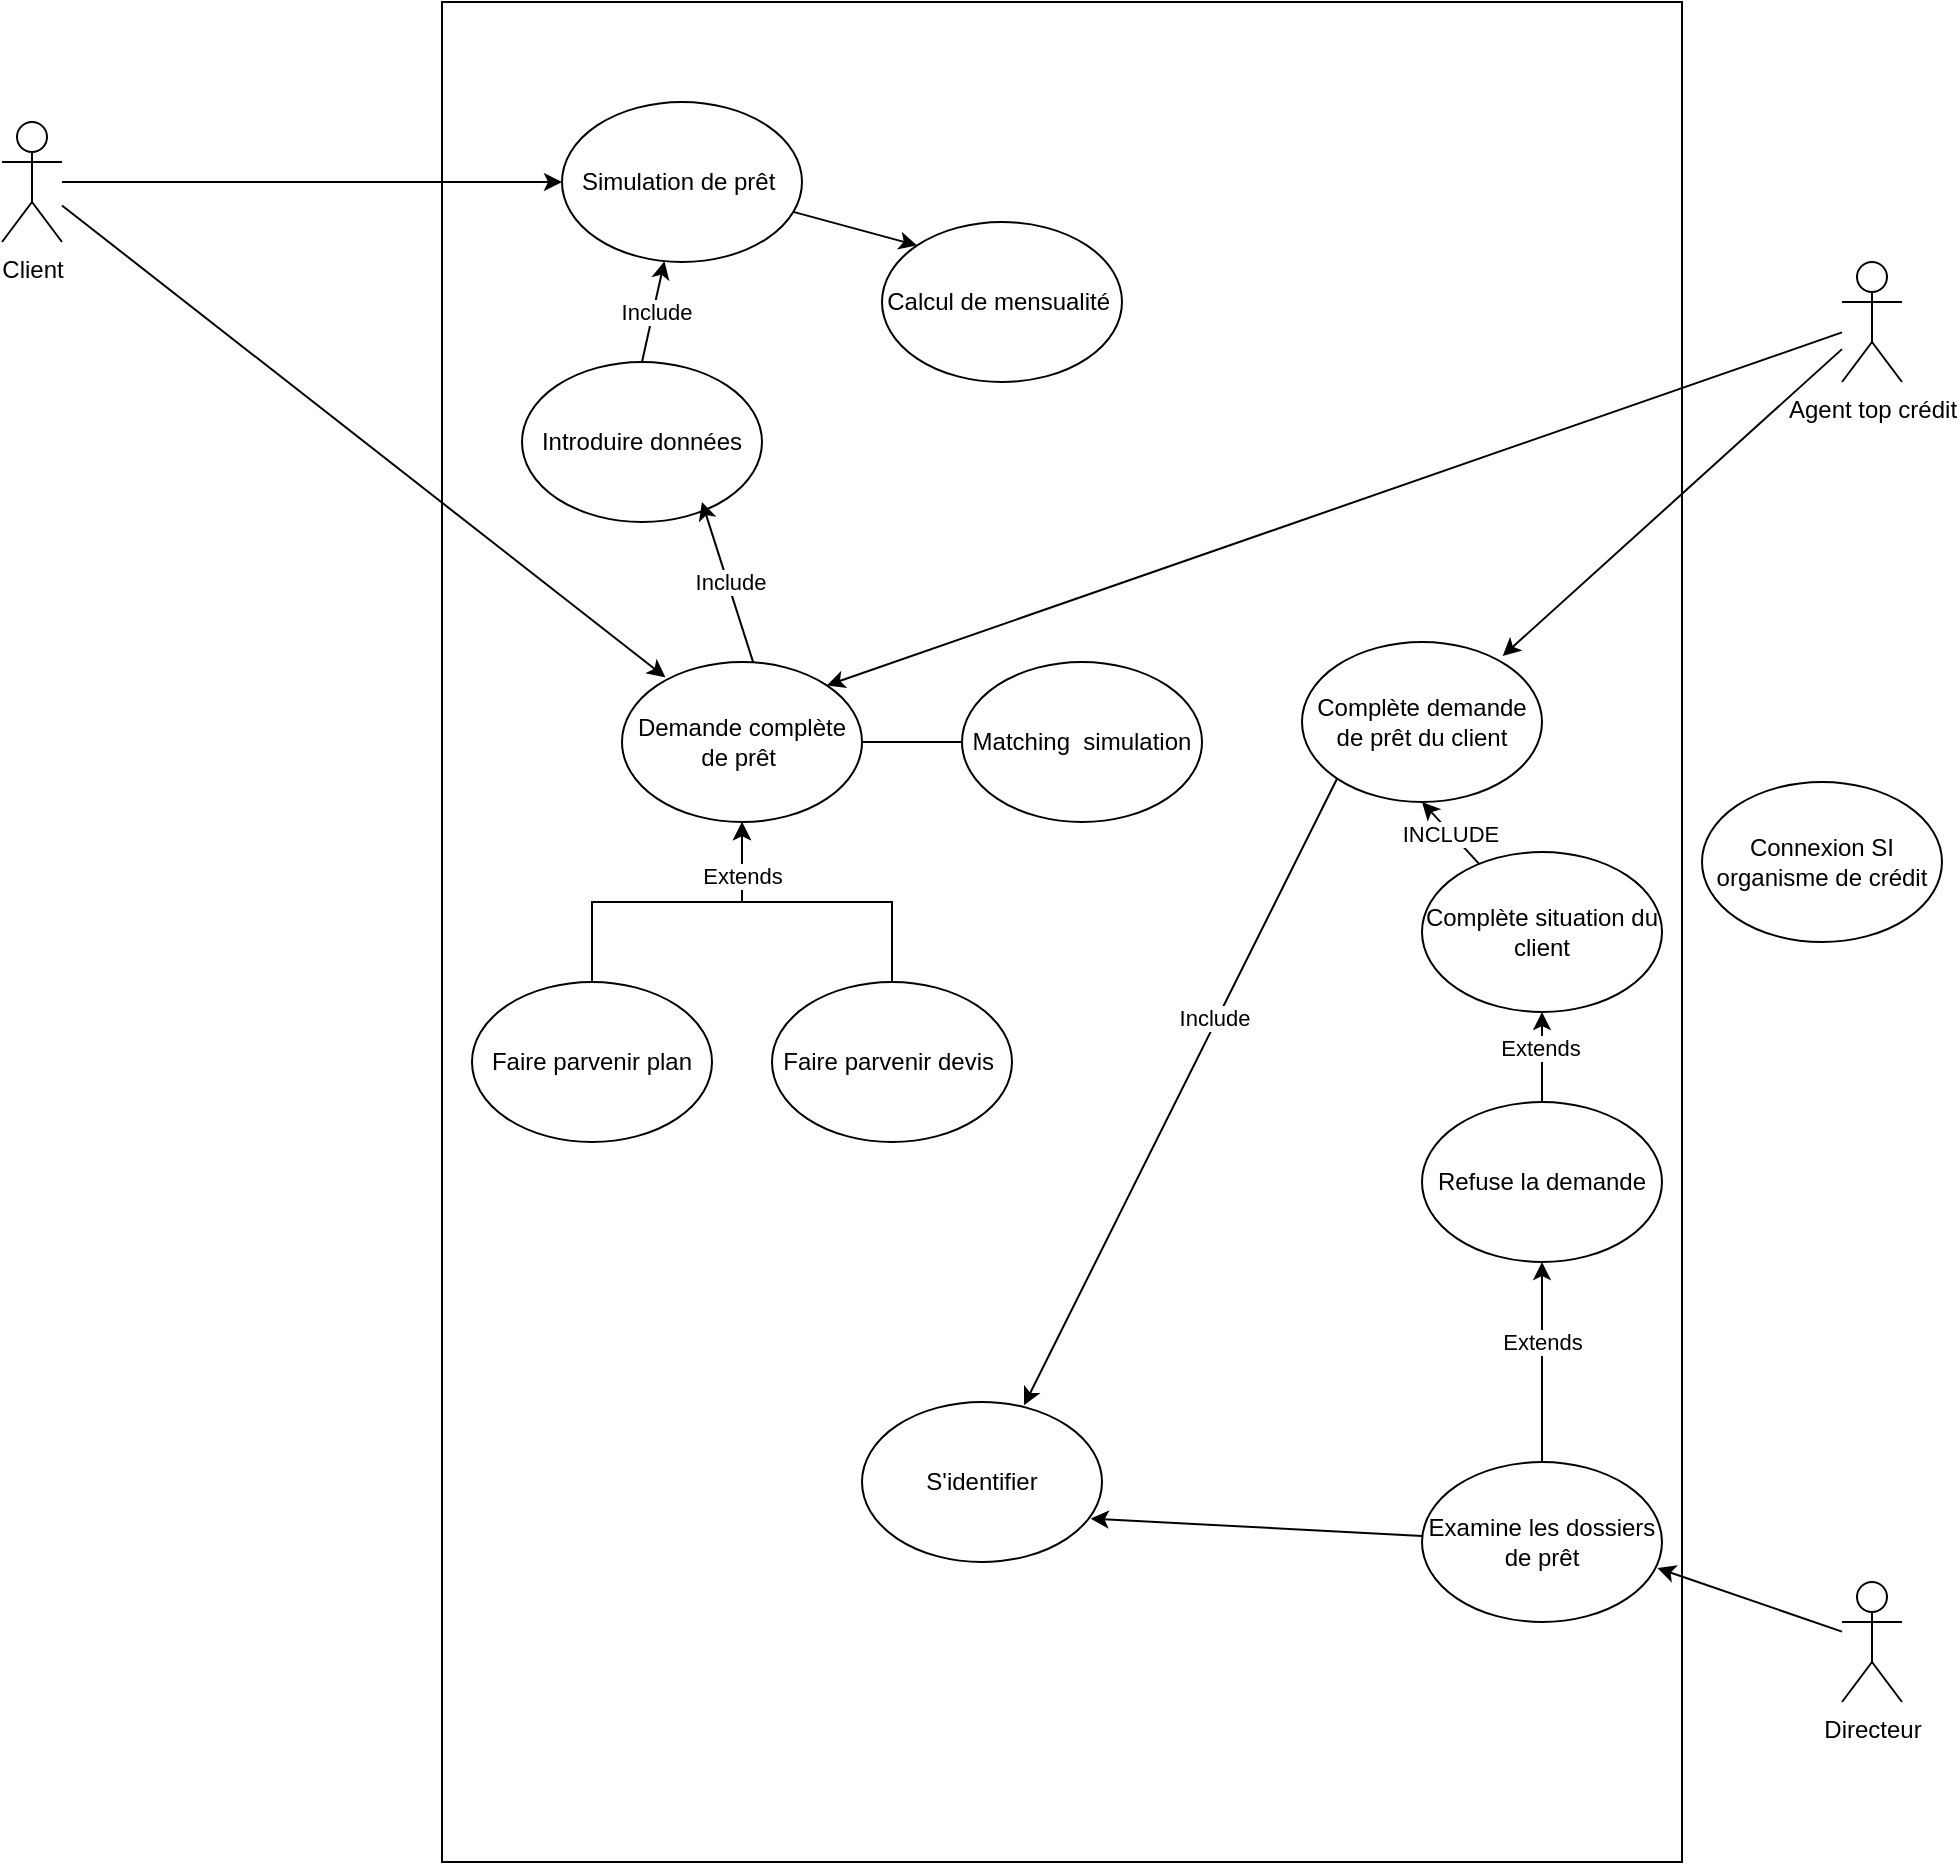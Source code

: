 <mxfile version="20.4.1" type="github">
  <diagram id="sLfjdKfzsrojfRRoex2J" name="Page-1">
    <mxGraphModel dx="2610" dy="1045" grid="1" gridSize="10" guides="1" tooltips="1" connect="1" arrows="1" fold="1" page="1" pageScale="1" pageWidth="827" pageHeight="1169" math="0" shadow="0">
      <root>
        <mxCell id="0" />
        <mxCell id="1" parent="0" />
        <mxCell id="UNbvl4Z_Z1AyvjZRaRcP-1" value="" style="rounded=0;whiteSpace=wrap;html=1;" vertex="1" parent="1">
          <mxGeometry x="170" y="80" width="620" height="930" as="geometry" />
        </mxCell>
        <mxCell id="UNbvl4Z_Z1AyvjZRaRcP-27" style="edgeStyle=orthogonalEdgeStyle;rounded=0;orthogonalLoop=1;jettySize=auto;html=1;" edge="1" parent="1" source="UNbvl4Z_Z1AyvjZRaRcP-4" target="UNbvl4Z_Z1AyvjZRaRcP-25">
          <mxGeometry relative="1" as="geometry" />
        </mxCell>
        <mxCell id="UNbvl4Z_Z1AyvjZRaRcP-4" value="Client" style="shape=umlActor;verticalLabelPosition=bottom;verticalAlign=top;html=1;outlineConnect=0;" vertex="1" parent="1">
          <mxGeometry x="-50" y="140" width="30" height="60" as="geometry" />
        </mxCell>
        <mxCell id="UNbvl4Z_Z1AyvjZRaRcP-5" value="Agent top crédit" style="shape=umlActor;verticalLabelPosition=bottom;verticalAlign=top;html=1;outlineConnect=0;" vertex="1" parent="1">
          <mxGeometry x="870" y="210" width="30" height="60" as="geometry" />
        </mxCell>
        <mxCell id="UNbvl4Z_Z1AyvjZRaRcP-6" value="Directeur" style="shape=umlActor;verticalLabelPosition=bottom;verticalAlign=top;html=1;outlineConnect=0;" vertex="1" parent="1">
          <mxGeometry x="870" y="870" width="30" height="60" as="geometry" />
        </mxCell>
        <mxCell id="UNbvl4Z_Z1AyvjZRaRcP-39" style="edgeStyle=orthogonalEdgeStyle;rounded=0;orthogonalLoop=1;jettySize=auto;html=1;entryX=0.5;entryY=1;entryDx=0;entryDy=0;" edge="1" parent="1" source="UNbvl4Z_Z1AyvjZRaRcP-12" target="UNbvl4Z_Z1AyvjZRaRcP-23">
          <mxGeometry relative="1" as="geometry" />
        </mxCell>
        <mxCell id="UNbvl4Z_Z1AyvjZRaRcP-12" value="Faire parvenir devis&amp;nbsp;" style="ellipse;whiteSpace=wrap;html=1;" vertex="1" parent="1">
          <mxGeometry x="335" y="570" width="120" height="80" as="geometry" />
        </mxCell>
        <mxCell id="UNbvl4Z_Z1AyvjZRaRcP-13" value="S&#39;identifier" style="ellipse;whiteSpace=wrap;html=1;" vertex="1" parent="1">
          <mxGeometry x="380" y="780" width="120" height="80" as="geometry" />
        </mxCell>
        <mxCell id="UNbvl4Z_Z1AyvjZRaRcP-48" style="edgeStyle=orthogonalEdgeStyle;rounded=0;orthogonalLoop=1;jettySize=auto;html=1;entryX=0.5;entryY=1;entryDx=0;entryDy=0;" edge="1" parent="1" source="UNbvl4Z_Z1AyvjZRaRcP-16" target="UNbvl4Z_Z1AyvjZRaRcP-21">
          <mxGeometry relative="1" as="geometry" />
        </mxCell>
        <mxCell id="UNbvl4Z_Z1AyvjZRaRcP-50" value="Extends" style="edgeLabel;html=1;align=center;verticalAlign=middle;resizable=0;points=[];" vertex="1" connectable="0" parent="UNbvl4Z_Z1AyvjZRaRcP-48">
          <mxGeometry x="0.225" y="1" relative="1" as="geometry">
            <mxPoint as="offset" />
          </mxGeometry>
        </mxCell>
        <mxCell id="UNbvl4Z_Z1AyvjZRaRcP-16" value="Refuse la demande" style="ellipse;whiteSpace=wrap;html=1;" vertex="1" parent="1">
          <mxGeometry x="660" y="630" width="120" height="80" as="geometry" />
        </mxCell>
        <mxCell id="UNbvl4Z_Z1AyvjZRaRcP-38" style="edgeStyle=orthogonalEdgeStyle;rounded=0;orthogonalLoop=1;jettySize=auto;html=1;" edge="1" parent="1" source="UNbvl4Z_Z1AyvjZRaRcP-17" target="UNbvl4Z_Z1AyvjZRaRcP-23">
          <mxGeometry relative="1" as="geometry" />
        </mxCell>
        <mxCell id="UNbvl4Z_Z1AyvjZRaRcP-40" value="Extends" style="edgeLabel;html=1;align=center;verticalAlign=middle;resizable=0;points=[];" vertex="1" connectable="0" parent="UNbvl4Z_Z1AyvjZRaRcP-38">
          <mxGeometry x="0.66" relative="1" as="geometry">
            <mxPoint as="offset" />
          </mxGeometry>
        </mxCell>
        <mxCell id="UNbvl4Z_Z1AyvjZRaRcP-17" value="Faire parvenir plan" style="ellipse;whiteSpace=wrap;html=1;" vertex="1" parent="1">
          <mxGeometry x="185" y="570" width="120" height="80" as="geometry" />
        </mxCell>
        <mxCell id="UNbvl4Z_Z1AyvjZRaRcP-19" value="Complète demande de prêt du client" style="ellipse;whiteSpace=wrap;html=1;" vertex="1" parent="1">
          <mxGeometry x="600" y="400" width="120" height="80" as="geometry" />
        </mxCell>
        <mxCell id="UNbvl4Z_Z1AyvjZRaRcP-21" value="Complète situation du client" style="ellipse;whiteSpace=wrap;html=1;" vertex="1" parent="1">
          <mxGeometry x="660" y="505" width="120" height="80" as="geometry" />
        </mxCell>
        <mxCell id="UNbvl4Z_Z1AyvjZRaRcP-52" style="edgeStyle=orthogonalEdgeStyle;rounded=0;orthogonalLoop=1;jettySize=auto;html=1;entryX=0.5;entryY=1;entryDx=0;entryDy=0;" edge="1" parent="1" source="UNbvl4Z_Z1AyvjZRaRcP-22" target="UNbvl4Z_Z1AyvjZRaRcP-16">
          <mxGeometry relative="1" as="geometry" />
        </mxCell>
        <mxCell id="UNbvl4Z_Z1AyvjZRaRcP-53" value="Extends" style="edgeLabel;html=1;align=center;verticalAlign=middle;resizable=0;points=[];" vertex="1" connectable="0" parent="UNbvl4Z_Z1AyvjZRaRcP-52">
          <mxGeometry x="0.207" relative="1" as="geometry">
            <mxPoint as="offset" />
          </mxGeometry>
        </mxCell>
        <mxCell id="UNbvl4Z_Z1AyvjZRaRcP-22" value="Examine les dossiers de prêt" style="ellipse;whiteSpace=wrap;html=1;" vertex="1" parent="1">
          <mxGeometry x="660" y="810" width="120" height="80" as="geometry" />
        </mxCell>
        <mxCell id="UNbvl4Z_Z1AyvjZRaRcP-58" style="edgeStyle=orthogonalEdgeStyle;rounded=0;orthogonalLoop=1;jettySize=auto;html=1;entryX=0.167;entryY=0.75;entryDx=0;entryDy=0;entryPerimeter=0;" edge="1" parent="1" source="UNbvl4Z_Z1AyvjZRaRcP-23" target="UNbvl4Z_Z1AyvjZRaRcP-41">
          <mxGeometry relative="1" as="geometry">
            <Array as="points">
              <mxPoint x="450" y="450" />
            </Array>
          </mxGeometry>
        </mxCell>
        <mxCell id="UNbvl4Z_Z1AyvjZRaRcP-23" value="Demande complète de prêt&amp;nbsp;" style="ellipse;whiteSpace=wrap;html=1;" vertex="1" parent="1">
          <mxGeometry x="260" y="410" width="120" height="80" as="geometry" />
        </mxCell>
        <mxCell id="UNbvl4Z_Z1AyvjZRaRcP-24" value="Calcul de mensualité&amp;nbsp;" style="ellipse;whiteSpace=wrap;html=1;" vertex="1" parent="1">
          <mxGeometry x="390" y="190" width="120" height="80" as="geometry" />
        </mxCell>
        <mxCell id="UNbvl4Z_Z1AyvjZRaRcP-25" value="Simulation de prêt&amp;nbsp;" style="ellipse;whiteSpace=wrap;html=1;" vertex="1" parent="1">
          <mxGeometry x="230" y="130" width="120" height="80" as="geometry" />
        </mxCell>
        <mxCell id="UNbvl4Z_Z1AyvjZRaRcP-26" value="Introduire données" style="ellipse;whiteSpace=wrap;html=1;" vertex="1" parent="1">
          <mxGeometry x="210" y="260" width="120" height="80" as="geometry" />
        </mxCell>
        <mxCell id="UNbvl4Z_Z1AyvjZRaRcP-29" value="" style="endArrow=classic;html=1;rounded=0;exitX=0.5;exitY=0;exitDx=0;exitDy=0;" edge="1" parent="1" source="UNbvl4Z_Z1AyvjZRaRcP-26" target="UNbvl4Z_Z1AyvjZRaRcP-25">
          <mxGeometry width="50" height="50" relative="1" as="geometry">
            <mxPoint x="280" y="260" as="sourcePoint" />
            <mxPoint x="330" y="210" as="targetPoint" />
          </mxGeometry>
        </mxCell>
        <mxCell id="UNbvl4Z_Z1AyvjZRaRcP-30" value="Include" style="edgeLabel;html=1;align=center;verticalAlign=middle;resizable=0;points=[];" vertex="1" connectable="0" parent="UNbvl4Z_Z1AyvjZRaRcP-29">
          <mxGeometry x="0.029" y="-1" relative="1" as="geometry">
            <mxPoint as="offset" />
          </mxGeometry>
        </mxCell>
        <mxCell id="UNbvl4Z_Z1AyvjZRaRcP-33" value="" style="endArrow=classic;html=1;rounded=0;entryX=0;entryY=0;entryDx=0;entryDy=0;" edge="1" parent="1" source="UNbvl4Z_Z1AyvjZRaRcP-25" target="UNbvl4Z_Z1AyvjZRaRcP-24">
          <mxGeometry width="50" height="50" relative="1" as="geometry">
            <mxPoint x="280" y="260" as="sourcePoint" />
            <mxPoint x="330" y="210" as="targetPoint" />
          </mxGeometry>
        </mxCell>
        <mxCell id="UNbvl4Z_Z1AyvjZRaRcP-35" value="" style="endArrow=classic;html=1;rounded=0;entryX=0.181;entryY=0.096;entryDx=0;entryDy=0;entryPerimeter=0;" edge="1" parent="1" source="UNbvl4Z_Z1AyvjZRaRcP-4" target="UNbvl4Z_Z1AyvjZRaRcP-23">
          <mxGeometry width="50" height="50" relative="1" as="geometry">
            <mxPoint x="280" y="360" as="sourcePoint" />
            <mxPoint x="330" y="310" as="targetPoint" />
          </mxGeometry>
        </mxCell>
        <mxCell id="UNbvl4Z_Z1AyvjZRaRcP-36" value="" style="endArrow=classic;html=1;rounded=0;entryX=0.75;entryY=0.875;entryDx=0;entryDy=0;entryPerimeter=0;exitX=0.547;exitY=0.004;exitDx=0;exitDy=0;exitPerimeter=0;" edge="1" parent="1" source="UNbvl4Z_Z1AyvjZRaRcP-23" target="UNbvl4Z_Z1AyvjZRaRcP-26">
          <mxGeometry width="50" height="50" relative="1" as="geometry">
            <mxPoint x="280" y="530" as="sourcePoint" />
            <mxPoint x="330" y="480" as="targetPoint" />
          </mxGeometry>
        </mxCell>
        <mxCell id="UNbvl4Z_Z1AyvjZRaRcP-37" value="Include" style="edgeLabel;html=1;align=center;verticalAlign=middle;resizable=0;points=[];" vertex="1" connectable="0" parent="UNbvl4Z_Z1AyvjZRaRcP-36">
          <mxGeometry x="0.005" y="-1" relative="1" as="geometry">
            <mxPoint as="offset" />
          </mxGeometry>
        </mxCell>
        <mxCell id="UNbvl4Z_Z1AyvjZRaRcP-41" value="Matching &amp;nbsp;simulation" style="ellipse;whiteSpace=wrap;html=1;" vertex="1" parent="1">
          <mxGeometry x="430" y="410" width="120" height="80" as="geometry" />
        </mxCell>
        <mxCell id="UNbvl4Z_Z1AyvjZRaRcP-42" value="Connexion SI organisme de crédit" style="ellipse;whiteSpace=wrap;html=1;" vertex="1" parent="1">
          <mxGeometry x="800" y="470" width="120" height="80" as="geometry" />
        </mxCell>
        <mxCell id="UNbvl4Z_Z1AyvjZRaRcP-43" value="" style="endArrow=classic;html=1;rounded=0;entryX=0.836;entryY=0.088;entryDx=0;entryDy=0;entryPerimeter=0;" edge="1" parent="1" source="UNbvl4Z_Z1AyvjZRaRcP-5" target="UNbvl4Z_Z1AyvjZRaRcP-19">
          <mxGeometry width="50" height="50" relative="1" as="geometry">
            <mxPoint x="440" y="530" as="sourcePoint" />
            <mxPoint x="490" y="480" as="targetPoint" />
          </mxGeometry>
        </mxCell>
        <mxCell id="UNbvl4Z_Z1AyvjZRaRcP-45" value="INCLUDE" style="endArrow=classic;html=1;rounded=0;entryX=0.5;entryY=1;entryDx=0;entryDy=0;" edge="1" parent="1" source="UNbvl4Z_Z1AyvjZRaRcP-21" target="UNbvl4Z_Z1AyvjZRaRcP-19">
          <mxGeometry width="50" height="50" relative="1" as="geometry">
            <mxPoint x="440" y="490" as="sourcePoint" />
            <mxPoint x="490" y="440" as="targetPoint" />
          </mxGeometry>
        </mxCell>
        <mxCell id="UNbvl4Z_Z1AyvjZRaRcP-46" value="" style="endArrow=classic;html=1;rounded=0;entryX=1;entryY=0;entryDx=0;entryDy=0;" edge="1" parent="1" source="UNbvl4Z_Z1AyvjZRaRcP-5" target="UNbvl4Z_Z1AyvjZRaRcP-23">
          <mxGeometry width="50" height="50" relative="1" as="geometry">
            <mxPoint x="440" y="490" as="sourcePoint" />
            <mxPoint x="490" y="440" as="targetPoint" />
          </mxGeometry>
        </mxCell>
        <mxCell id="UNbvl4Z_Z1AyvjZRaRcP-51" value="" style="endArrow=classic;html=1;rounded=0;entryX=0.981;entryY=0.663;entryDx=0;entryDy=0;entryPerimeter=0;" edge="1" parent="1" source="UNbvl4Z_Z1AyvjZRaRcP-6" target="UNbvl4Z_Z1AyvjZRaRcP-22">
          <mxGeometry width="50" height="50" relative="1" as="geometry">
            <mxPoint x="440" y="690" as="sourcePoint" />
            <mxPoint x="490" y="640" as="targetPoint" />
          </mxGeometry>
        </mxCell>
        <mxCell id="UNbvl4Z_Z1AyvjZRaRcP-55" value="" style="endArrow=classic;html=1;rounded=0;entryX=0.675;entryY=0.021;entryDx=0;entryDy=0;exitX=0;exitY=1;exitDx=0;exitDy=0;entryPerimeter=0;" edge="1" parent="1" source="UNbvl4Z_Z1AyvjZRaRcP-19" target="UNbvl4Z_Z1AyvjZRaRcP-13">
          <mxGeometry width="50" height="50" relative="1" as="geometry">
            <mxPoint x="440" y="600" as="sourcePoint" />
            <mxPoint x="490" y="550" as="targetPoint" />
          </mxGeometry>
        </mxCell>
        <mxCell id="UNbvl4Z_Z1AyvjZRaRcP-56" value="Include" style="edgeLabel;html=1;align=center;verticalAlign=middle;resizable=0;points=[];" vertex="1" connectable="0" parent="UNbvl4Z_Z1AyvjZRaRcP-55">
          <mxGeometry x="-0.232" y="-2" relative="1" as="geometry">
            <mxPoint as="offset" />
          </mxGeometry>
        </mxCell>
        <mxCell id="UNbvl4Z_Z1AyvjZRaRcP-57" value="" style="endArrow=classic;html=1;rounded=0;entryX=0.953;entryY=0.729;entryDx=0;entryDy=0;entryPerimeter=0;" edge="1" parent="1" source="UNbvl4Z_Z1AyvjZRaRcP-22" target="UNbvl4Z_Z1AyvjZRaRcP-13">
          <mxGeometry width="50" height="50" relative="1" as="geometry">
            <mxPoint x="440" y="600" as="sourcePoint" />
            <mxPoint x="490" y="550" as="targetPoint" />
          </mxGeometry>
        </mxCell>
      </root>
    </mxGraphModel>
  </diagram>
</mxfile>
